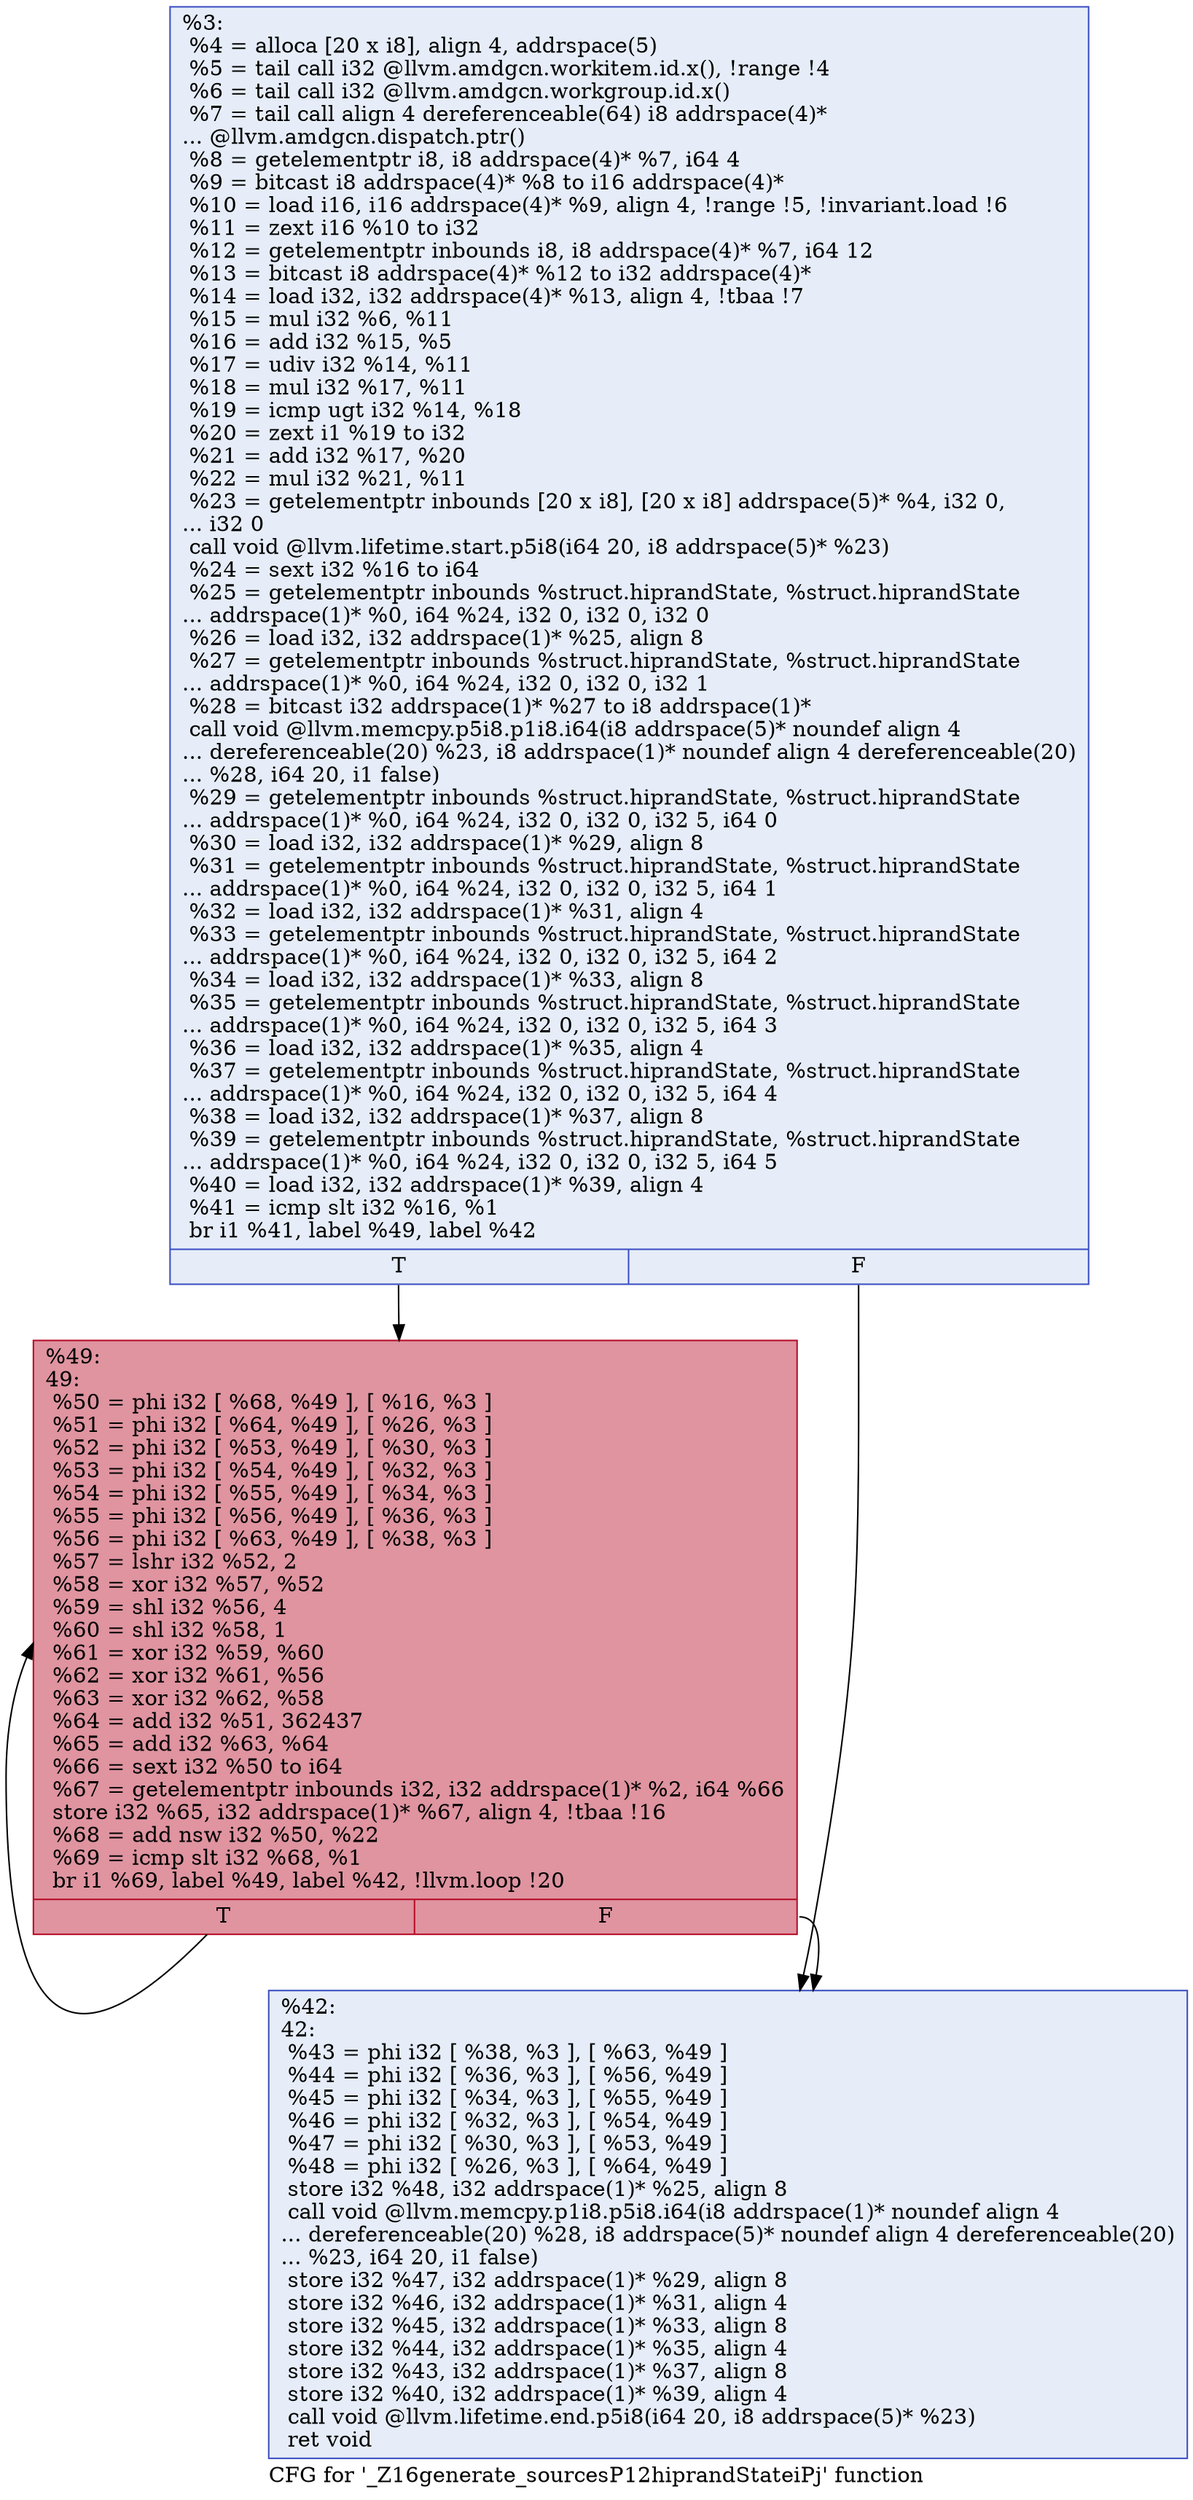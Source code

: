 digraph "CFG for '_Z16generate_sourcesP12hiprandStateiPj' function" {
	label="CFG for '_Z16generate_sourcesP12hiprandStateiPj' function";

	Node0x547e190 [shape=record,color="#3d50c3ff", style=filled, fillcolor="#c7d7f070",label="{%3:\l  %4 = alloca [20 x i8], align 4, addrspace(5)\l  %5 = tail call i32 @llvm.amdgcn.workitem.id.x(), !range !4\l  %6 = tail call i32 @llvm.amdgcn.workgroup.id.x()\l  %7 = tail call align 4 dereferenceable(64) i8 addrspace(4)*\l... @llvm.amdgcn.dispatch.ptr()\l  %8 = getelementptr i8, i8 addrspace(4)* %7, i64 4\l  %9 = bitcast i8 addrspace(4)* %8 to i16 addrspace(4)*\l  %10 = load i16, i16 addrspace(4)* %9, align 4, !range !5, !invariant.load !6\l  %11 = zext i16 %10 to i32\l  %12 = getelementptr inbounds i8, i8 addrspace(4)* %7, i64 12\l  %13 = bitcast i8 addrspace(4)* %12 to i32 addrspace(4)*\l  %14 = load i32, i32 addrspace(4)* %13, align 4, !tbaa !7\l  %15 = mul i32 %6, %11\l  %16 = add i32 %15, %5\l  %17 = udiv i32 %14, %11\l  %18 = mul i32 %17, %11\l  %19 = icmp ugt i32 %14, %18\l  %20 = zext i1 %19 to i32\l  %21 = add i32 %17, %20\l  %22 = mul i32 %21, %11\l  %23 = getelementptr inbounds [20 x i8], [20 x i8] addrspace(5)* %4, i32 0,\l... i32 0\l  call void @llvm.lifetime.start.p5i8(i64 20, i8 addrspace(5)* %23)\l  %24 = sext i32 %16 to i64\l  %25 = getelementptr inbounds %struct.hiprandState, %struct.hiprandState\l... addrspace(1)* %0, i64 %24, i32 0, i32 0, i32 0\l  %26 = load i32, i32 addrspace(1)* %25, align 8\l  %27 = getelementptr inbounds %struct.hiprandState, %struct.hiprandState\l... addrspace(1)* %0, i64 %24, i32 0, i32 0, i32 1\l  %28 = bitcast i32 addrspace(1)* %27 to i8 addrspace(1)*\l  call void @llvm.memcpy.p5i8.p1i8.i64(i8 addrspace(5)* noundef align 4\l... dereferenceable(20) %23, i8 addrspace(1)* noundef align 4 dereferenceable(20)\l... %28, i64 20, i1 false)\l  %29 = getelementptr inbounds %struct.hiprandState, %struct.hiprandState\l... addrspace(1)* %0, i64 %24, i32 0, i32 0, i32 5, i64 0\l  %30 = load i32, i32 addrspace(1)* %29, align 8\l  %31 = getelementptr inbounds %struct.hiprandState, %struct.hiprandState\l... addrspace(1)* %0, i64 %24, i32 0, i32 0, i32 5, i64 1\l  %32 = load i32, i32 addrspace(1)* %31, align 4\l  %33 = getelementptr inbounds %struct.hiprandState, %struct.hiprandState\l... addrspace(1)* %0, i64 %24, i32 0, i32 0, i32 5, i64 2\l  %34 = load i32, i32 addrspace(1)* %33, align 8\l  %35 = getelementptr inbounds %struct.hiprandState, %struct.hiprandState\l... addrspace(1)* %0, i64 %24, i32 0, i32 0, i32 5, i64 3\l  %36 = load i32, i32 addrspace(1)* %35, align 4\l  %37 = getelementptr inbounds %struct.hiprandState, %struct.hiprandState\l... addrspace(1)* %0, i64 %24, i32 0, i32 0, i32 5, i64 4\l  %38 = load i32, i32 addrspace(1)* %37, align 8\l  %39 = getelementptr inbounds %struct.hiprandState, %struct.hiprandState\l... addrspace(1)* %0, i64 %24, i32 0, i32 0, i32 5, i64 5\l  %40 = load i32, i32 addrspace(1)* %39, align 4\l  %41 = icmp slt i32 %16, %1\l  br i1 %41, label %49, label %42\l|{<s0>T|<s1>F}}"];
	Node0x547e190:s0 -> Node0x5481bc0;
	Node0x547e190:s1 -> Node0x5481c50;
	Node0x5481c50 [shape=record,color="#3d50c3ff", style=filled, fillcolor="#c7d7f070",label="{%42:\l42:                                               \l  %43 = phi i32 [ %38, %3 ], [ %63, %49 ]\l  %44 = phi i32 [ %36, %3 ], [ %56, %49 ]\l  %45 = phi i32 [ %34, %3 ], [ %55, %49 ]\l  %46 = phi i32 [ %32, %3 ], [ %54, %49 ]\l  %47 = phi i32 [ %30, %3 ], [ %53, %49 ]\l  %48 = phi i32 [ %26, %3 ], [ %64, %49 ]\l  store i32 %48, i32 addrspace(1)* %25, align 8\l  call void @llvm.memcpy.p1i8.p5i8.i64(i8 addrspace(1)* noundef align 4\l... dereferenceable(20) %28, i8 addrspace(5)* noundef align 4 dereferenceable(20)\l... %23, i64 20, i1 false)\l  store i32 %47, i32 addrspace(1)* %29, align 8\l  store i32 %46, i32 addrspace(1)* %31, align 4\l  store i32 %45, i32 addrspace(1)* %33, align 8\l  store i32 %44, i32 addrspace(1)* %35, align 4\l  store i32 %43, i32 addrspace(1)* %37, align 8\l  store i32 %40, i32 addrspace(1)* %39, align 4\l  call void @llvm.lifetime.end.p5i8(i64 20, i8 addrspace(5)* %23)\l  ret void\l}"];
	Node0x5481bc0 [shape=record,color="#b70d28ff", style=filled, fillcolor="#b70d2870",label="{%49:\l49:                                               \l  %50 = phi i32 [ %68, %49 ], [ %16, %3 ]\l  %51 = phi i32 [ %64, %49 ], [ %26, %3 ]\l  %52 = phi i32 [ %53, %49 ], [ %30, %3 ]\l  %53 = phi i32 [ %54, %49 ], [ %32, %3 ]\l  %54 = phi i32 [ %55, %49 ], [ %34, %3 ]\l  %55 = phi i32 [ %56, %49 ], [ %36, %3 ]\l  %56 = phi i32 [ %63, %49 ], [ %38, %3 ]\l  %57 = lshr i32 %52, 2\l  %58 = xor i32 %57, %52\l  %59 = shl i32 %56, 4\l  %60 = shl i32 %58, 1\l  %61 = xor i32 %59, %60\l  %62 = xor i32 %61, %56\l  %63 = xor i32 %62, %58\l  %64 = add i32 %51, 362437\l  %65 = add i32 %63, %64\l  %66 = sext i32 %50 to i64\l  %67 = getelementptr inbounds i32, i32 addrspace(1)* %2, i64 %66\l  store i32 %65, i32 addrspace(1)* %67, align 4, !tbaa !16\l  %68 = add nsw i32 %50, %22\l  %69 = icmp slt i32 %68, %1\l  br i1 %69, label %49, label %42, !llvm.loop !20\l|{<s0>T|<s1>F}}"];
	Node0x5481bc0:s0 -> Node0x5481bc0;
	Node0x5481bc0:s1 -> Node0x5481c50;
}
